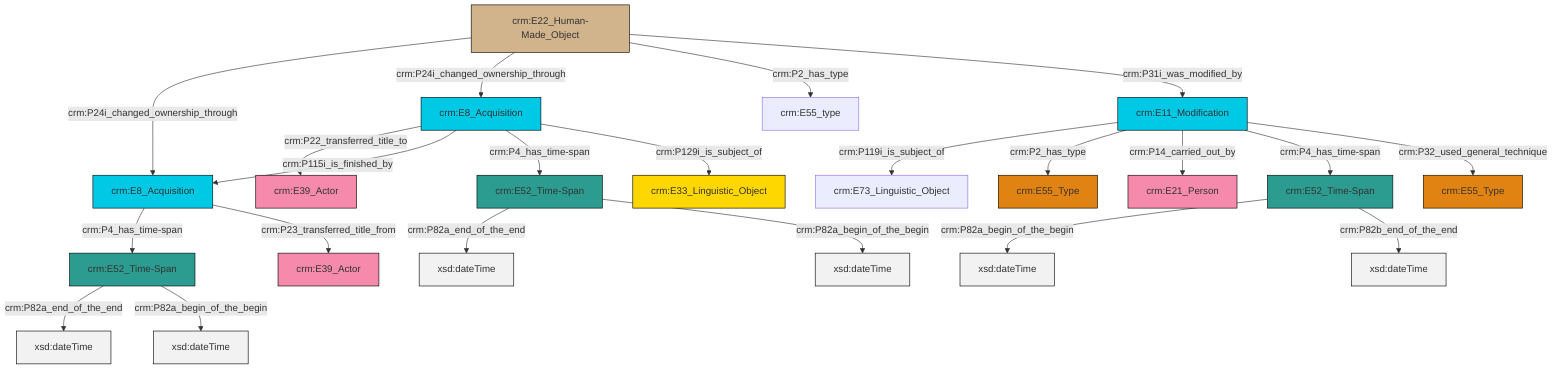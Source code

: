 graph TD
classDef Literal fill:#f2f2f2,stroke:#000000;
classDef CRM_Entity fill:#FFFFFF,stroke:#000000;
classDef Temporal_Entity fill:#00C9E6, stroke:#000000;
classDef Type fill:#E18312, stroke:#000000;
classDef Time-Span fill:#2C9C91, stroke:#000000;
classDef Appellation fill:#FFEB7F, stroke:#000000;
classDef Place fill:#008836, stroke:#000000;
classDef Persistent_Item fill:#B266B2, stroke:#000000;
classDef Conceptual_Object fill:#FFD700, stroke:#000000;
classDef Physical_Thing fill:#D2B48C, stroke:#000000;
classDef Actor fill:#f58aad, stroke:#000000;
classDef PC_Classes fill:#4ce600, stroke:#000000;
classDef Multi fill:#cccccc,stroke:#000000;

0["crm:E11_Modification"]:::Temporal_Entity -->|crm:P119i_is_subject_of| 1["crm:E73_Linguistic_Object"]:::Default
2["crm:E8_Acquisition"]:::Temporal_Entity -->|crm:P4_has_time-span| 3["crm:E52_Time-Span"]:::Time-Span
2["crm:E8_Acquisition"]:::Temporal_Entity -->|crm:P23_transferred_title_from| 4["crm:E39_Actor"]:::Actor
5["crm:E22_Human-Made_Object"]:::Physical_Thing -->|crm:P24i_changed_ownership_through| 2["crm:E8_Acquisition"]:::Temporal_Entity
3["crm:E52_Time-Span"]:::Time-Span -->|crm:P82a_end_of_the_end| 6[xsd:dateTime]:::Literal
5["crm:E22_Human-Made_Object"]:::Physical_Thing -->|crm:P24i_changed_ownership_through| 8["crm:E8_Acquisition"]:::Temporal_Entity
0["crm:E11_Modification"]:::Temporal_Entity -->|crm:P2_has_type| 9["crm:E55_Type"]:::Type
0["crm:E11_Modification"]:::Temporal_Entity -->|crm:P14_carried_out_by| 10["crm:E21_Person"]:::Actor
8["crm:E8_Acquisition"]:::Temporal_Entity -->|crm:P22_transferred_title_to| 11["crm:E39_Actor"]:::Actor
8["crm:E8_Acquisition"]:::Temporal_Entity -->|crm:P115i_is_finished_by| 2["crm:E8_Acquisition"]:::Temporal_Entity
8["crm:E8_Acquisition"]:::Temporal_Entity -->|crm:P4_has_time-span| 13["crm:E52_Time-Span"]:::Time-Span
5["crm:E22_Human-Made_Object"]:::Physical_Thing -->|crm:P2_has_type| 14["crm:E55_type"]:::Default
16["crm:E52_Time-Span"]:::Time-Span -->|crm:P82a_begin_of_the_begin| 17[xsd:dateTime]:::Literal
5["crm:E22_Human-Made_Object"]:::Physical_Thing -->|crm:P31i_was_modified_by| 0["crm:E11_Modification"]:::Temporal_Entity
0["crm:E11_Modification"]:::Temporal_Entity -->|crm:P4_has_time-span| 16["crm:E52_Time-Span"]:::Time-Span
16["crm:E52_Time-Span"]:::Time-Span -->|crm:P82b_end_of_the_end| 21[xsd:dateTime]:::Literal
13["crm:E52_Time-Span"]:::Time-Span -->|crm:P82a_end_of_the_end| 22[xsd:dateTime]:::Literal
8["crm:E8_Acquisition"]:::Temporal_Entity -->|crm:P129i_is_subject_of| 19["crm:E33_Linguistic_Object"]:::Conceptual_Object
0["crm:E11_Modification"]:::Temporal_Entity -->|crm:P32_used_general_technique| 26["crm:E55_Type"]:::Type
13["crm:E52_Time-Span"]:::Time-Span -->|crm:P82a_begin_of_the_begin| 32[xsd:dateTime]:::Literal
3["crm:E52_Time-Span"]:::Time-Span -->|crm:P82a_begin_of_the_begin| 34[xsd:dateTime]:::Literal